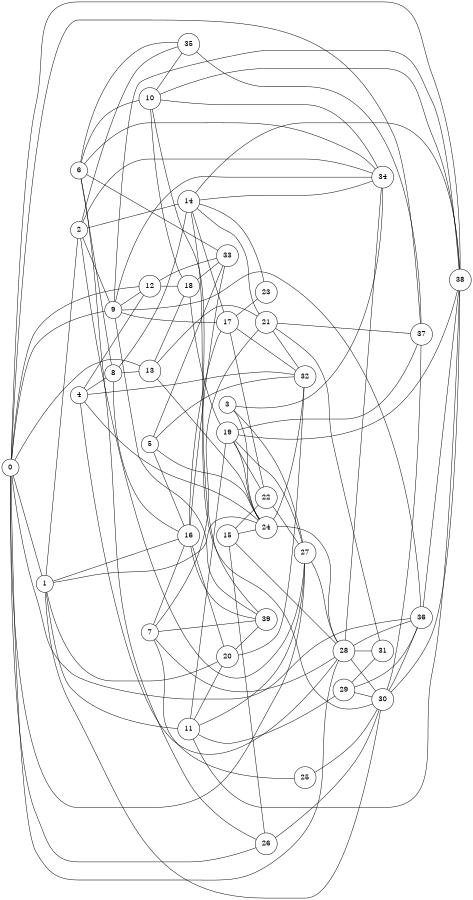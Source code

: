 graph unix {
	graph [ dpi = 300 ];
	node [shape=circle];
	size="6,6";
	rankdir="LR";

	0 -- 1
	0 -- 9
	0 -- 12
	0 -- 13
	0 -- 26
	0 -- 27
	0 -- 28
	0 -- 36
	0 -- 37
	0 -- 38
	1 -- 2
	1 -- 11
	1 -- 16
	1 -- 20
	1 -- 24
	1 -- 30
	2 -- 9
	2 -- 14
	2 -- 27
	2 -- 34
	2 -- 35
	3 -- 24
	3 -- 27
	3 -- 34
	4 -- 8
	4 -- 12
	4 -- 24
	4 -- 28
	4 -- 32
	5 -- 16
	5 -- 24
	5 -- 32
	5 -- 33
	6 -- 8
	6 -- 10
	6 -- 26
	6 -- 33
	6 -- 34
	6 -- 35
	7 -- 16
	7 -- 21
	7 -- 25
	7 -- 28
	7 -- 39
	8 -- 13
	8 -- 14
	8 -- 16
	9 -- 12
	9 -- 17
	9 -- 34
	9 -- 36
	9 -- 38
	9 -- 39
	10 -- 18
	10 -- 30
	10 -- 34
	10 -- 35
	10 -- 38
	11 -- 19
	11 -- 20
	11 -- 27
	11 -- 29
	11 -- 38
	12 -- 18
	12 -- 33
	13 -- 18
	13 -- 21
	13 -- 24
	14 -- 17
	14 -- 21
	14 -- 23
	14 -- 34
	14 -- 38
	14 -- 39
	15 -- 22
	15 -- 24
	15 -- 26
	15 -- 28
	16 -- 17
	16 -- 20
	16 -- 33
	16 -- 39
	17 -- 22
	17 -- 23
	17 -- 32
	18 -- 19
	18 -- 33
	19 -- 22
	19 -- 24
	19 -- 27
	19 -- 37
	19 -- 38
	20 -- 32
	20 -- 39
	21 -- 31
	21 -- 32
	21 -- 37
	22 -- 27
	24 -- 28
	24 -- 32
	25 -- 30
	26 -- 30
	27 -- 28
	28 -- 30
	28 -- 31
	28 -- 34
	28 -- 36
	29 -- 30
	29 -- 31
	29 -- 36
	30 -- 36
	30 -- 37
	30 -- 38
	35 -- 37
	36 -- 38
}
